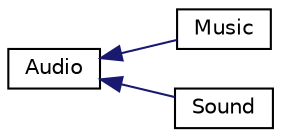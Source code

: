 digraph "Graphical Class Hierarchy"
{
 // INTERACTIVE_SVG=YES
 // LATEX_PDF_SIZE
  edge [fontname="Helvetica",fontsize="10",labelfontname="Helvetica",labelfontsize="10"];
  node [fontname="Helvetica",fontsize="10",shape=record];
  rankdir="LR";
  Node0 [label="Audio",height=0.2,width=0.4,color="black", fillcolor="white", style="filled",URL="$d2/d4a/class_audio.html",tooltip=" "];
  Node0 -> Node1 [dir="back",color="midnightblue",fontsize="10",style="solid",fontname="Helvetica"];
  Node1 [label="Music",height=0.2,width=0.4,color="black", fillcolor="white", style="filled",URL="$db/d96/class_music.html",tooltip=" "];
  Node0 -> Node2 [dir="back",color="midnightblue",fontsize="10",style="solid",fontname="Helvetica"];
  Node2 [label="Sound",height=0.2,width=0.4,color="black", fillcolor="white", style="filled",URL="$d0/d9e/class_sound.html",tooltip=" "];
}
